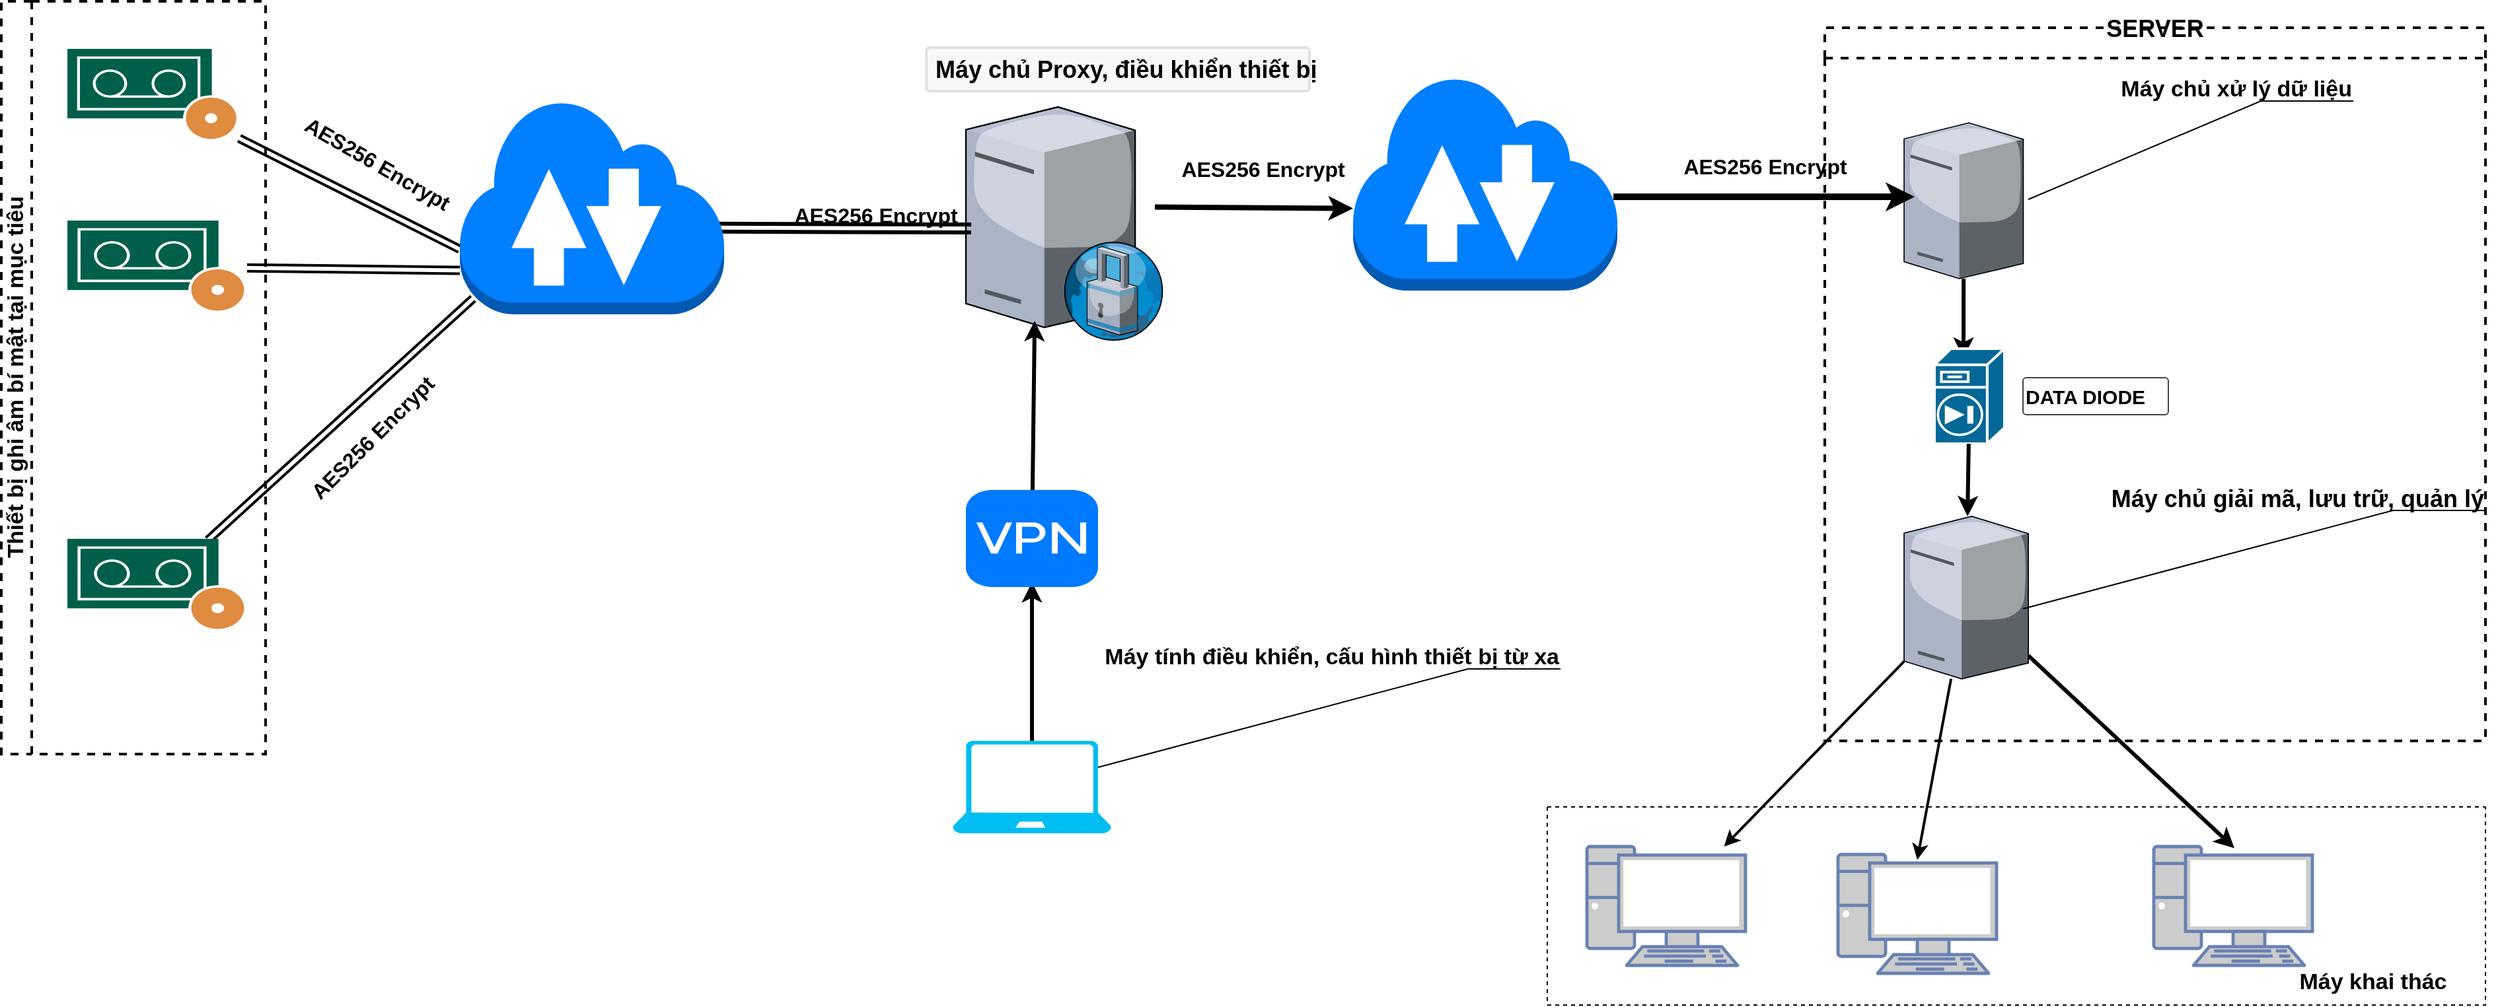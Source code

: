 <mxfile version="21.1.1" type="github">
  <diagram name="Page-1" id="822b0af5-4adb-64df-f703-e8dfc1f81529">
    <mxGraphModel dx="2100" dy="1034" grid="1" gridSize="10" guides="1" tooltips="1" connect="1" arrows="1" fold="1" page="1" pageScale="1" pageWidth="1169" pageHeight="827" background="none" math="0" shadow="0">
      <root>
        <mxCell id="0" />
        <mxCell id="1" parent="0" />
        <mxCell id="FN1hSWL0M1Y1NXthPd3s-43" style="rounded=0;orthogonalLoop=1;jettySize=auto;html=1;entryX=0.5;entryY=0;entryDx=0;entryDy=0;entryPerimeter=0;strokeWidth=2;" edge="1" parent="1" source="7d933b09d9755ecc-34">
          <mxGeometry relative="1" as="geometry">
            <mxPoint x="1540" y="690" as="targetPoint" />
          </mxGeometry>
        </mxCell>
        <mxCell id="FN1hSWL0M1Y1NXthPd3s-44" style="edgeStyle=none;rounded=0;orthogonalLoop=1;jettySize=auto;html=1;entryX=0.1;entryY=0.02;entryDx=0;entryDy=0;entryPerimeter=0;strokeWidth=3;" edge="1" parent="1" source="7d933b09d9755ecc-34">
          <mxGeometry relative="1" as="geometry">
            <mxPoint x="1780" y="681.2" as="targetPoint" />
          </mxGeometry>
        </mxCell>
        <mxCell id="FN1hSWL0M1Y1NXthPd3s-55" style="edgeStyle=none;rounded=0;orthogonalLoop=1;jettySize=auto;html=1;strokeWidth=2;" edge="1" parent="1" source="7d933b09d9755ecc-34" target="FN1hSWL0M1Y1NXthPd3s-54">
          <mxGeometry relative="1" as="geometry" />
        </mxCell>
        <mxCell id="7d933b09d9755ecc-34" value="" style="verticalLabelPosition=bottom;aspect=fixed;html=1;verticalAlign=top;strokeColor=none;shape=mxgraph.citrix.tower_server;rounded=0;shadow=0;comic=0;fontFamily=Verdana;" parent="1" vertex="1">
          <mxGeometry x="1530" y="430" width="94.05" height="123" as="geometry" />
        </mxCell>
        <mxCell id="FN1hSWL0M1Y1NXthPd3s-51" style="edgeStyle=none;rounded=0;orthogonalLoop=1;jettySize=auto;html=1;strokeWidth=3;" edge="1" parent="1" source="7d933b09d9755ecc-38">
          <mxGeometry relative="1" as="geometry">
            <mxPoint x="1575" y="310" as="targetPoint" />
          </mxGeometry>
        </mxCell>
        <mxCell id="7d933b09d9755ecc-38" value="" style="verticalLabelPosition=bottom;aspect=fixed;html=1;verticalAlign=top;strokeColor=none;shape=mxgraph.citrix.tower_server;rounded=0;shadow=0;comic=0;fontFamily=Verdana;" parent="1" vertex="1">
          <mxGeometry x="1530" y="132" width="90.23" height="118" as="geometry" />
        </mxCell>
        <mxCell id="FN1hSWL0M1Y1NXthPd3s-37" style="edgeStyle=none;rounded=0;orthogonalLoop=1;jettySize=auto;html=1;entryX=0.089;entryY=0.475;entryDx=0;entryDy=0;entryPerimeter=0;strokeWidth=5;" edge="1" parent="1" target="7d933b09d9755ecc-38">
          <mxGeometry relative="1" as="geometry">
            <mxPoint x="1310" y="188" as="sourcePoint" />
            <mxPoint x="1506.511" y="187.696" as="targetPoint" />
            <Array as="points">
              <mxPoint x="1484" y="188" />
            </Array>
          </mxGeometry>
        </mxCell>
        <mxCell id="FN1hSWL0M1Y1NXthPd3s-75" style="edgeStyle=none;rounded=0;orthogonalLoop=1;jettySize=auto;html=1;entryX=0;entryY=0.7;entryDx=0;entryDy=0;entryPerimeter=0;strokeWidth=4;" edge="1" parent="1">
          <mxGeometry relative="1" as="geometry">
            <mxPoint x="963" y="195.757" as="sourcePoint" />
            <mxPoint x="1113" y="196.8" as="targetPoint" />
          </mxGeometry>
        </mxCell>
        <mxCell id="FN1hSWL0M1Y1NXthPd3s-29" value="" style="verticalLabelPosition=bottom;sketch=0;aspect=fixed;html=1;verticalAlign=top;strokeColor=none;align=center;outlineConnect=0;shape=mxgraph.citrix.proxy_server;" vertex="1" parent="1">
          <mxGeometry x="820" y="120" width="150" height="176.47" as="geometry" />
        </mxCell>
        <mxCell id="FN1hSWL0M1Y1NXthPd3s-72" style="rounded=0;orthogonalLoop=1;jettySize=auto;html=1;entryX=0;entryY=0.7;entryDx=0;entryDy=0;entryPerimeter=0;shape=link;strokeWidth=2;" edge="1" parent="1" source="FN1hSWL0M1Y1NXthPd3s-30" target="FN1hSWL0M1Y1NXthPd3s-67">
          <mxGeometry relative="1" as="geometry" />
        </mxCell>
        <mxCell id="FN1hSWL0M1Y1NXthPd3s-30" value="" style="sketch=0;pointerEvents=1;shadow=0;dashed=0;html=1;strokeColor=none;fillColor=#005F4B;labelPosition=center;verticalLabelPosition=bottom;verticalAlign=top;align=center;outlineConnect=0;shape=mxgraph.veeam2.tape_recording;" vertex="1" parent="1">
          <mxGeometry x="140" y="76" width="130" height="70" as="geometry" />
        </mxCell>
        <mxCell id="FN1hSWL0M1Y1NXthPd3s-73" style="rounded=0;orthogonalLoop=1;jettySize=auto;html=1;entryX=0;entryY=0.7;entryDx=0;entryDy=0;entryPerimeter=0;shape=link;strokeWidth=2;" edge="1" parent="1">
          <mxGeometry relative="1" as="geometry">
            <mxPoint x="276" y="241.831" as="sourcePoint" />
            <mxPoint x="437" y="243.8" as="targetPoint" />
          </mxGeometry>
        </mxCell>
        <mxCell id="FN1hSWL0M1Y1NXthPd3s-31" value="" style="sketch=0;pointerEvents=1;shadow=0;dashed=0;html=1;strokeColor=none;fillColor=#005F4B;labelPosition=center;verticalLabelPosition=bottom;verticalAlign=top;align=center;outlineConnect=0;shape=mxgraph.veeam2.tape_recording;" vertex="1" parent="1">
          <mxGeometry x="140" y="206" width="136" height="70" as="geometry" />
        </mxCell>
        <mxCell id="FN1hSWL0M1Y1NXthPd3s-74" style="edgeStyle=none;rounded=0;orthogonalLoop=1;jettySize=auto;html=1;shape=link;strokeWidth=2;" edge="1" parent="1">
          <mxGeometry relative="1" as="geometry">
            <mxPoint x="246.383" y="448" as="sourcePoint" />
            <mxPoint x="447.073" y="265" as="targetPoint" />
          </mxGeometry>
        </mxCell>
        <mxCell id="FN1hSWL0M1Y1NXthPd3s-32" value="" style="sketch=0;pointerEvents=1;shadow=0;dashed=0;html=1;strokeColor=none;fillColor=#005F4B;labelPosition=center;verticalLabelPosition=bottom;verticalAlign=top;align=center;outlineConnect=0;shape=mxgraph.veeam2.tape_recording;" vertex="1" parent="1">
          <mxGeometry x="140" y="447" width="136" height="70" as="geometry" />
        </mxCell>
        <mxCell id="FN1hSWL0M1Y1NXthPd3s-57" style="rounded=0;orthogonalLoop=1;jettySize=auto;html=1;exitX=0.5;exitY=0;exitDx=0;exitDy=0;exitPerimeter=0;entryX=0.5;entryY=0.95;entryDx=0;entryDy=0;entryPerimeter=0;strokeWidth=3;" edge="1" parent="1" source="FN1hSWL0M1Y1NXthPd3s-39" target="FN1hSWL0M1Y1NXthPd3s-56">
          <mxGeometry relative="1" as="geometry" />
        </mxCell>
        <mxCell id="FN1hSWL0M1Y1NXthPd3s-39" value="" style="verticalLabelPosition=bottom;html=1;verticalAlign=top;align=center;strokeColor=none;fillColor=#00BEF2;shape=mxgraph.azure.laptop;pointerEvents=1;" vertex="1" parent="1">
          <mxGeometry x="810" y="600" width="120" height="70" as="geometry" />
        </mxCell>
        <object label="&lt;div style=&quot;font-size: 18px;&quot;&gt;&lt;font style=&quot;font-size: 18px;&quot;&gt;SERVER&lt;br&gt;&lt;/font&gt;&lt;/div&gt;&lt;div style=&quot;font-size: 18px;&quot;&gt;&lt;font style=&quot;font-size: 18px;&quot;&gt;&lt;br&gt;&lt;/font&gt;&lt;/div&gt;" Server="" id="FN1hSWL0M1Y1NXthPd3s-45">
          <mxCell style="swimlane;whiteSpace=wrap;html=1;dashed=1;strokeWidth=2;" vertex="1" parent="1">
            <mxGeometry x="1470" y="60" width="500" height="540" as="geometry" />
          </mxCell>
        </object>
        <mxCell id="FN1hSWL0M1Y1NXthPd3s-47" value="" style="shape=mxgraph.cisco.security.centri_firewall;html=1;pointerEvents=1;dashed=0;fillColor=#036897;strokeColor=#ffffff;strokeWidth=2;verticalLabelPosition=bottom;verticalAlign=top;align=center;outlineConnect=0;" vertex="1" parent="FN1hSWL0M1Y1NXthPd3s-45">
          <mxGeometry x="83" y="243" width="53" height="72" as="geometry" />
        </mxCell>
        <mxCell id="FN1hSWL0M1Y1NXthPd3s-48" style="edgeStyle=none;rounded=0;orthogonalLoop=1;jettySize=auto;html=1;entryX=0.5;entryY=0;entryDx=0;entryDy=0;entryPerimeter=0;" edge="1" parent="FN1hSWL0M1Y1NXthPd3s-45" source="FN1hSWL0M1Y1NXthPd3s-47" target="FN1hSWL0M1Y1NXthPd3s-47">
          <mxGeometry relative="1" as="geometry" />
        </mxCell>
        <mxCell id="FN1hSWL0M1Y1NXthPd3s-63" value="&lt;b&gt;&lt;font color=&quot;#000000&quot;&gt;Máy chủ xử lý dữ liệu&lt;/font&gt;&lt;/b&gt;" style="strokeWidth=1;shadow=0;dashed=0;align=center;html=1;shape=mxgraph.mockup.text.callout;linkText=;textSize=17;textColor=#666666;callDir=NE;callStyle=line;fontSize=17;fontColor=#666666;align=right;verticalAlign=top;strokeColor=#000000;" vertex="1" parent="FN1hSWL0M1Y1NXthPd3s-45">
          <mxGeometry x="154" y="30" width="246" height="100" as="geometry" />
        </mxCell>
        <mxCell id="FN1hSWL0M1Y1NXthPd3s-64" value="&lt;font style=&quot;font-size: 15px;&quot;&gt;&lt;b&gt;DATA DIODE&lt;/b&gt;&lt;/font&gt;" style="strokeWidth=1;html=1;shadow=0;dashed=0;shape=mxgraph.ios.iTextInput;strokeColor=#444444;buttonText=;fontSize=8;whiteSpace=wrap;align=left;" vertex="1" parent="FN1hSWL0M1Y1NXthPd3s-45">
          <mxGeometry x="150" y="265" width="110" height="28" as="geometry" />
        </mxCell>
        <mxCell id="FN1hSWL0M1Y1NXthPd3s-65" value="&lt;font style=&quot;font-size: 18px;&quot; color=&quot;#000000&quot;&gt;&lt;b&gt;Máy chủ giải mã, lưu trữ, quản lý&lt;/b&gt;&lt;/font&gt;" style="strokeWidth=1;shadow=0;dashed=0;align=center;html=1;shape=mxgraph.mockup.text.callout;linkText=;textSize=17;textColor=#666666;callDir=NE;callStyle=line;fontSize=17;fontColor=#666666;align=right;verticalAlign=top;strokeColor=#000000;" vertex="1" parent="FN1hSWL0M1Y1NXthPd3s-45">
          <mxGeometry x="150" y="340" width="350" height="100" as="geometry" />
        </mxCell>
        <mxCell id="FN1hSWL0M1Y1NXthPd3s-46" value="&lt;font style=&quot;font-size: 17px;&quot;&gt;Thiết bị ghi âm bí mật tại mục tiêu&lt;/font&gt;" style="swimlane;horizontal=0;whiteSpace=wrap;html=1;dashed=1;strokeWidth=2;" vertex="1" parent="1">
          <mxGeometry x="90" y="40" width="200" height="570" as="geometry" />
        </mxCell>
        <mxCell id="FN1hSWL0M1Y1NXthPd3s-50" style="rounded=0;orthogonalLoop=1;jettySize=auto;html=1;strokeWidth=3;" edge="1" parent="1" source="FN1hSWL0M1Y1NXthPd3s-47" target="7d933b09d9755ecc-34">
          <mxGeometry relative="1" as="geometry" />
        </mxCell>
        <mxCell id="FN1hSWL0M1Y1NXthPd3s-52" value="" style="fontColor=#0066CC;verticalAlign=top;verticalLabelPosition=bottom;labelPosition=center;align=center;html=1;outlineConnect=0;fillColor=#CCCCCC;strokeColor=#6881B3;gradientColor=none;gradientDirection=north;strokeWidth=2;shape=mxgraph.networks.pc;" vertex="1" parent="1">
          <mxGeometry x="1480" y="686" width="120" height="90" as="geometry" />
        </mxCell>
        <mxCell id="FN1hSWL0M1Y1NXthPd3s-53" value="" style="fontColor=#0066CC;verticalAlign=top;verticalLabelPosition=bottom;labelPosition=center;align=center;html=1;outlineConnect=0;fillColor=#CCCCCC;strokeColor=#6881B3;gradientColor=none;gradientDirection=north;strokeWidth=2;shape=mxgraph.networks.pc;" vertex="1" parent="1">
          <mxGeometry x="1719" y="680" width="120" height="90" as="geometry" />
        </mxCell>
        <mxCell id="FN1hSWL0M1Y1NXthPd3s-54" value="" style="fontColor=#0066CC;verticalAlign=top;verticalLabelPosition=bottom;labelPosition=center;align=center;html=1;outlineConnect=0;fillColor=#CCCCCC;strokeColor=#6881B3;gradientColor=none;gradientDirection=north;strokeWidth=2;shape=mxgraph.networks.pc;" vertex="1" parent="1">
          <mxGeometry x="1290" y="680" width="120" height="90" as="geometry" />
        </mxCell>
        <mxCell id="FN1hSWL0M1Y1NXthPd3s-59" style="edgeStyle=none;rounded=0;orthogonalLoop=1;jettySize=auto;html=1;entryX=0.347;entryY=0.918;entryDx=0;entryDy=0;entryPerimeter=0;strokeWidth=3;" edge="1" parent="1" source="FN1hSWL0M1Y1NXthPd3s-56" target="FN1hSWL0M1Y1NXthPd3s-29">
          <mxGeometry relative="1" as="geometry" />
        </mxCell>
        <mxCell id="FN1hSWL0M1Y1NXthPd3s-56" value="" style="html=1;strokeWidth=1;shadow=0;dashed=0;shape=mxgraph.ios7.misc.vpn;fillColor=#007AFF;strokeColor=none;buttonText=;strokeColor2=#222222;fontColor=#222222;fontSize=8;verticalLabelPosition=bottom;verticalAlign=top;align=center;sketch=0;" vertex="1" parent="1">
          <mxGeometry x="820" y="410" width="100" height="73.5" as="geometry" />
        </mxCell>
        <mxCell id="FN1hSWL0M1Y1NXthPd3s-62" value="&lt;font size=&quot;1&quot;&gt;&lt;b&gt;&lt;font style=&quot;font-size: 18px;&quot; color=&quot;#000000&quot;&gt;Máy chủ Proxy, điều khiển thiết bị&lt;/font&gt;&lt;/b&gt;&lt;/font&gt;" style="rounded=1;arcSize=9;fillColor=#F7F8F9;align=left;spacingLeft=5;strokeColor=#DEE1E6;html=1;strokeWidth=2;fontColor=#596780;fontSize=12" vertex="1" parent="1">
          <mxGeometry x="790" y="75" width="290" height="33" as="geometry" />
        </mxCell>
        <mxCell id="FN1hSWL0M1Y1NXthPd3s-66" value="" style="swimlane;startSize=0;dashed=1;" vertex="1" parent="1">
          <mxGeometry x="1260" y="650" width="710" height="150" as="geometry" />
        </mxCell>
        <mxCell id="FN1hSWL0M1Y1NXthPd3s-79" value="&lt;font style=&quot;font-size: 17px;&quot;&gt;&lt;b&gt;Máy khai thác&lt;br&gt;&lt;/b&gt;&lt;/font&gt;" style="text;html=1;strokeColor=none;fillColor=none;align=center;verticalAlign=middle;whiteSpace=wrap;rounded=0;" vertex="1" parent="FN1hSWL0M1Y1NXthPd3s-66">
          <mxGeometry x="530" y="118" width="190" height="30" as="geometry" />
        </mxCell>
        <mxCell id="FN1hSWL0M1Y1NXthPd3s-71" style="edgeStyle=none;rounded=0;orthogonalLoop=1;jettySize=auto;html=1;entryX=0.053;entryY=0.431;entryDx=0;entryDy=0;entryPerimeter=0;strokeWidth=3;shape=link;" edge="1" parent="1">
          <mxGeometry relative="1" as="geometry">
            <mxPoint x="633" y="211.364" as="sourcePoint" />
            <mxPoint x="823.95" y="212.059" as="targetPoint" />
          </mxGeometry>
        </mxCell>
        <mxCell id="FN1hSWL0M1Y1NXthPd3s-67" value="" style="outlineConnect=0;dashed=0;verticalLabelPosition=bottom;verticalAlign=top;align=center;html=1;shape=mxgraph.aws3.internet_2;fillColor=#007FFF;gradientColor=none;" vertex="1" parent="1">
          <mxGeometry x="437" y="113" width="200" height="164" as="geometry" />
        </mxCell>
        <mxCell id="FN1hSWL0M1Y1NXthPd3s-68" value="" style="outlineConnect=0;dashed=0;verticalLabelPosition=bottom;verticalAlign=top;align=center;html=1;shape=mxgraph.aws3.internet_2;fillColor=#007FFF;gradientColor=none;" vertex="1" parent="1">
          <mxGeometry x="1113" y="95" width="200" height="164" as="geometry" />
        </mxCell>
        <mxCell id="FN1hSWL0M1Y1NXthPd3s-76" value="&lt;font color=&quot;#000000&quot;&gt;&lt;b&gt;Máy tính điều khiển, cấu hình thiết bị từ xa&lt;br&gt;&lt;/b&gt;&lt;/font&gt;" style="strokeWidth=1;shadow=0;dashed=0;align=center;html=1;shape=mxgraph.mockup.text.callout;linkText=;textSize=17;textColor=#666666;callDir=NE;callStyle=line;fontSize=17;fontColor=#666666;align=right;verticalAlign=top;strokeColor=#000000;" vertex="1" parent="1">
          <mxGeometry x="920" y="520" width="350" height="100" as="geometry" />
        </mxCell>
        <mxCell id="FN1hSWL0M1Y1NXthPd3s-77" value="&lt;b&gt;&lt;font style=&quot;font-size: 16px;&quot;&gt;AES256 Encrypt&lt;/font&gt;&lt;/b&gt;" style="text;html=1;strokeColor=none;fillColor=none;align=center;verticalAlign=middle;whiteSpace=wrap;rounded=0;" vertex="1" parent="1">
          <mxGeometry x="950" y="152" width="190" height="30" as="geometry" />
        </mxCell>
        <mxCell id="FN1hSWL0M1Y1NXthPd3s-80" value="&lt;b&gt;&lt;font style=&quot;font-size: 16px;&quot;&gt;AES256 Encrypt&lt;/font&gt;&lt;/b&gt;" style="text;html=1;strokeColor=none;fillColor=none;align=center;verticalAlign=middle;whiteSpace=wrap;rounded=0;" vertex="1" parent="1">
          <mxGeometry x="1330" y="150" width="190" height="30" as="geometry" />
        </mxCell>
        <mxCell id="FN1hSWL0M1Y1NXthPd3s-82" value="&lt;b&gt;&lt;font style=&quot;font-size: 16px;&quot;&gt;AES256 Encrypt&lt;/font&gt;&lt;/b&gt;" style="text;html=1;strokeColor=none;fillColor=none;align=center;verticalAlign=middle;whiteSpace=wrap;rounded=0;rotation=30;" vertex="1" parent="1">
          <mxGeometry x="280" y="148" width="190" height="30" as="geometry" />
        </mxCell>
        <mxCell id="FN1hSWL0M1Y1NXthPd3s-83" value="&lt;b&gt;&lt;font style=&quot;font-size: 16px;&quot;&gt;AES256 Encrypt&lt;/font&gt;&lt;/b&gt;" style="text;html=1;strokeColor=none;fillColor=none;align=center;verticalAlign=middle;whiteSpace=wrap;rounded=0;rotation=-45;" vertex="1" parent="1">
          <mxGeometry x="276" y="355" width="190" height="30" as="geometry" />
        </mxCell>
        <mxCell id="FN1hSWL0M1Y1NXthPd3s-84" value="&lt;b&gt;&lt;font style=&quot;font-size: 16px;&quot;&gt;AES256 Encrypt&lt;/font&gt;&lt;/b&gt;" style="text;html=1;strokeColor=none;fillColor=none;align=center;verticalAlign=middle;whiteSpace=wrap;rounded=0;" vertex="1" parent="1">
          <mxGeometry x="657" y="187" width="190" height="30" as="geometry" />
        </mxCell>
      </root>
    </mxGraphModel>
  </diagram>
</mxfile>
